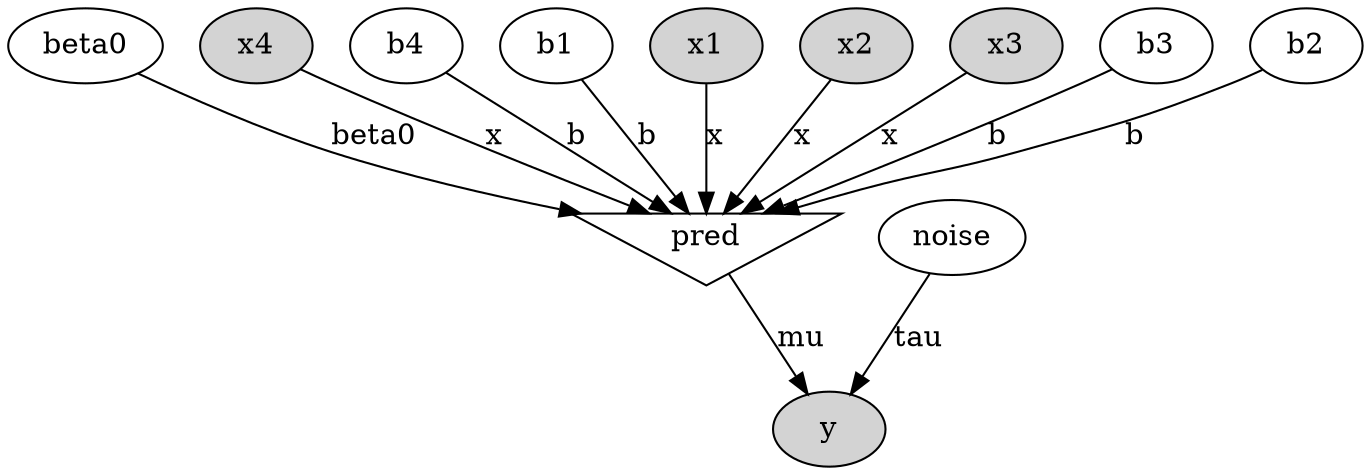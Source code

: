 digraph G {
beta0;
x4 [style=filled];
b4;
b1;
noise;
x1 [style=filled];
x2 [style=filled];
pred [shape=invtriangle];
x4 -> pred  [label=x];
x2 -> pred  [label=x];
x1 -> pred  [label=x];
x3 [style=filled];
x3 -> pred  [label=x];
b4 -> pred  [label=b];
b1 -> pred  [label=b];
b3;
b3 -> pred  [label=b];
b2;
b2 -> pred  [label=b];
beta0 -> pred  [label=beta0];
y [style=filled];
pred -> y  [label=mu];
noise -> y  [label=tau];
}
